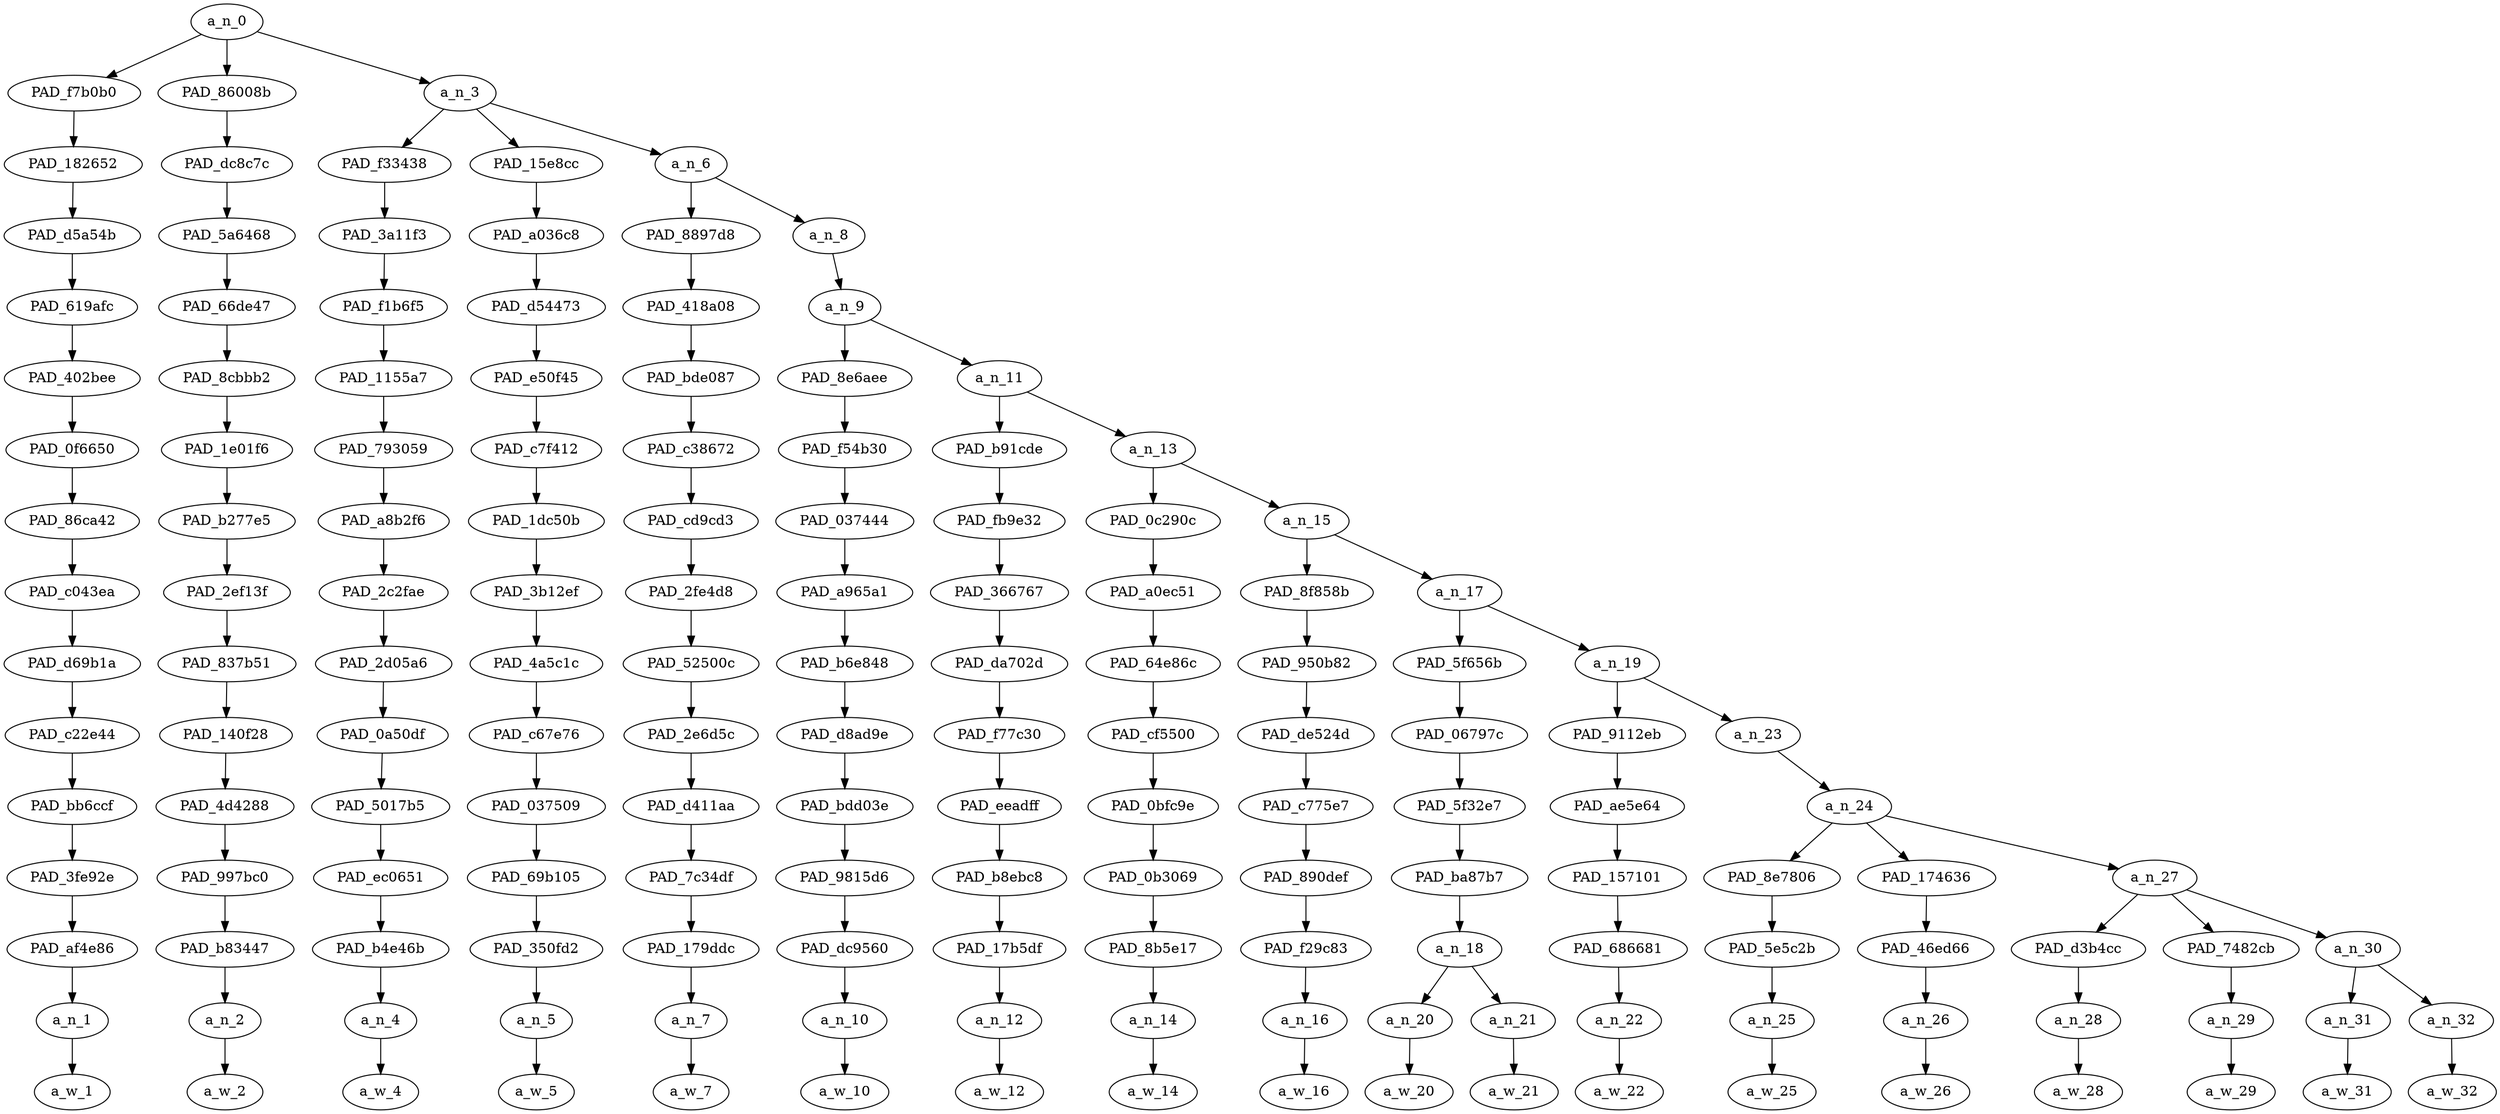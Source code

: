 strict digraph "" {
	a_n_0	[div_dir=1,
		index=0,
		level=15,
		pos="1.447386188271605,15!",
		text_span="[0, 1, 2, 3, 4, 5, 6, 7, 8, 9, 10, 11, 12, 13, 14, 15, 16, 17]",
		value=0.99999999];
	PAD_f7b0b0	[div_dir=1,
		index=0,
		level=14,
		pos="0.0,14!",
		text_span="[0]",
		value=0.04217208];
	a_n_0 -> PAD_f7b0b0;
	PAD_86008b	[div_dir=-1,
		index=1,
		level=14,
		pos="1.0,14!",
		text_span="[1]",
		value=0.04243067];
	a_n_0 -> PAD_86008b;
	a_n_3	[div_dir=1,
		index=2,
		level=14,
		pos="3.342158564814815,14!",
		text_span="[2, 3, 4, 5, 6, 7, 8, 9, 10, 11, 12, 13, 14, 15, 16, 17]",
		value=0.91534727];
	a_n_0 -> a_n_3;
	PAD_182652	[div_dir=1,
		index=0,
		level=13,
		pos="0.0,13!",
		text_span="[0]",
		value=0.04217208];
	PAD_f7b0b0 -> PAD_182652;
	PAD_d5a54b	[div_dir=1,
		index=0,
		level=12,
		pos="0.0,12!",
		text_span="[0]",
		value=0.04217208];
	PAD_182652 -> PAD_d5a54b;
	PAD_619afc	[div_dir=1,
		index=0,
		level=11,
		pos="0.0,11!",
		text_span="[0]",
		value=0.04217208];
	PAD_d5a54b -> PAD_619afc;
	PAD_402bee	[div_dir=1,
		index=0,
		level=10,
		pos="0.0,10!",
		text_span="[0]",
		value=0.04217208];
	PAD_619afc -> PAD_402bee;
	PAD_0f6650	[div_dir=1,
		index=0,
		level=9,
		pos="0.0,9!",
		text_span="[0]",
		value=0.04217208];
	PAD_402bee -> PAD_0f6650;
	PAD_86ca42	[div_dir=1,
		index=0,
		level=8,
		pos="0.0,8!",
		text_span="[0]",
		value=0.04217208];
	PAD_0f6650 -> PAD_86ca42;
	PAD_c043ea	[div_dir=1,
		index=0,
		level=7,
		pos="0.0,7!",
		text_span="[0]",
		value=0.04217208];
	PAD_86ca42 -> PAD_c043ea;
	PAD_d69b1a	[div_dir=1,
		index=0,
		level=6,
		pos="0.0,6!",
		text_span="[0]",
		value=0.04217208];
	PAD_c043ea -> PAD_d69b1a;
	PAD_c22e44	[div_dir=1,
		index=0,
		level=5,
		pos="0.0,5!",
		text_span="[0]",
		value=0.04217208];
	PAD_d69b1a -> PAD_c22e44;
	PAD_bb6ccf	[div_dir=1,
		index=0,
		level=4,
		pos="0.0,4!",
		text_span="[0]",
		value=0.04217208];
	PAD_c22e44 -> PAD_bb6ccf;
	PAD_3fe92e	[div_dir=1,
		index=0,
		level=3,
		pos="0.0,3!",
		text_span="[0]",
		value=0.04217208];
	PAD_bb6ccf -> PAD_3fe92e;
	PAD_af4e86	[div_dir=1,
		index=0,
		level=2,
		pos="0.0,2!",
		text_span="[0]",
		value=0.04217208];
	PAD_3fe92e -> PAD_af4e86;
	a_n_1	[div_dir=1,
		index=0,
		level=1,
		pos="0.0,1!",
		text_span="[0]",
		value=0.04217208];
	PAD_af4e86 -> a_n_1;
	a_w_1	[div_dir=0,
		index=0,
		level=0,
		pos="0,0!",
		text_span="[0]",
		value="<user>"];
	a_n_1 -> a_w_1;
	PAD_dc8c7c	[div_dir=-1,
		index=1,
		level=13,
		pos="1.0,13!",
		text_span="[1]",
		value=0.04243067];
	PAD_86008b -> PAD_dc8c7c;
	PAD_5a6468	[div_dir=-1,
		index=1,
		level=12,
		pos="1.0,12!",
		text_span="[1]",
		value=0.04243067];
	PAD_dc8c7c -> PAD_5a6468;
	PAD_66de47	[div_dir=-1,
		index=1,
		level=11,
		pos="1.0,11!",
		text_span="[1]",
		value=0.04243067];
	PAD_5a6468 -> PAD_66de47;
	PAD_8cbbb2	[div_dir=-1,
		index=1,
		level=10,
		pos="1.0,10!",
		text_span="[1]",
		value=0.04243067];
	PAD_66de47 -> PAD_8cbbb2;
	PAD_1e01f6	[div_dir=-1,
		index=1,
		level=9,
		pos="1.0,9!",
		text_span="[1]",
		value=0.04243067];
	PAD_8cbbb2 -> PAD_1e01f6;
	PAD_b277e5	[div_dir=-1,
		index=1,
		level=8,
		pos="1.0,8!",
		text_span="[1]",
		value=0.04243067];
	PAD_1e01f6 -> PAD_b277e5;
	PAD_2ef13f	[div_dir=-1,
		index=1,
		level=7,
		pos="1.0,7!",
		text_span="[1]",
		value=0.04243067];
	PAD_b277e5 -> PAD_2ef13f;
	PAD_837b51	[div_dir=-1,
		index=1,
		level=6,
		pos="1.0,6!",
		text_span="[1]",
		value=0.04243067];
	PAD_2ef13f -> PAD_837b51;
	PAD_140f28	[div_dir=-1,
		index=1,
		level=5,
		pos="1.0,5!",
		text_span="[1]",
		value=0.04243067];
	PAD_837b51 -> PAD_140f28;
	PAD_4d4288	[div_dir=-1,
		index=1,
		level=4,
		pos="1.0,4!",
		text_span="[1]",
		value=0.04243067];
	PAD_140f28 -> PAD_4d4288;
	PAD_997bc0	[div_dir=-1,
		index=1,
		level=3,
		pos="1.0,3!",
		text_span="[1]",
		value=0.04243067];
	PAD_4d4288 -> PAD_997bc0;
	PAD_b83447	[div_dir=-1,
		index=1,
		level=2,
		pos="1.0,2!",
		text_span="[1]",
		value=0.04243067];
	PAD_997bc0 -> PAD_b83447;
	a_n_2	[div_dir=-1,
		index=1,
		level=1,
		pos="1.0,1!",
		text_span="[1]",
		value=0.04243067];
	PAD_b83447 -> a_n_2;
	a_w_2	[div_dir=0,
		index=1,
		level=0,
		pos="1,0!",
		text_span="[1]",
		value=i];
	a_n_2 -> a_w_2;
	PAD_f33438	[div_dir=-1,
		index=2,
		level=13,
		pos="2.0,13!",
		text_span="[2]",
		value=0.03962478];
	a_n_3 -> PAD_f33438;
	PAD_15e8cc	[div_dir=1,
		index=3,
		level=13,
		pos="3.0,13!",
		text_span="[3]",
		value=0.03433724];
	a_n_3 -> PAD_15e8cc;
	a_n_6	[div_dir=1,
		index=4,
		level=13,
		pos="5.026475694444445,13!",
		text_span="[4, 5, 6, 7, 8, 9, 10, 11, 12, 13, 14, 15, 16, 17]",
		value=0.84134493];
	a_n_3 -> a_n_6;
	PAD_3a11f3	[div_dir=-1,
		index=2,
		level=12,
		pos="2.0,12!",
		text_span="[2]",
		value=0.03962478];
	PAD_f33438 -> PAD_3a11f3;
	PAD_f1b6f5	[div_dir=-1,
		index=2,
		level=11,
		pos="2.0,11!",
		text_span="[2]",
		value=0.03962478];
	PAD_3a11f3 -> PAD_f1b6f5;
	PAD_1155a7	[div_dir=-1,
		index=2,
		level=10,
		pos="2.0,10!",
		text_span="[2]",
		value=0.03962478];
	PAD_f1b6f5 -> PAD_1155a7;
	PAD_793059	[div_dir=-1,
		index=2,
		level=9,
		pos="2.0,9!",
		text_span="[2]",
		value=0.03962478];
	PAD_1155a7 -> PAD_793059;
	PAD_a8b2f6	[div_dir=-1,
		index=2,
		level=8,
		pos="2.0,8!",
		text_span="[2]",
		value=0.03962478];
	PAD_793059 -> PAD_a8b2f6;
	PAD_2c2fae	[div_dir=-1,
		index=2,
		level=7,
		pos="2.0,7!",
		text_span="[2]",
		value=0.03962478];
	PAD_a8b2f6 -> PAD_2c2fae;
	PAD_2d05a6	[div_dir=-1,
		index=2,
		level=6,
		pos="2.0,6!",
		text_span="[2]",
		value=0.03962478];
	PAD_2c2fae -> PAD_2d05a6;
	PAD_0a50df	[div_dir=-1,
		index=2,
		level=5,
		pos="2.0,5!",
		text_span="[2]",
		value=0.03962478];
	PAD_2d05a6 -> PAD_0a50df;
	PAD_5017b5	[div_dir=-1,
		index=2,
		level=4,
		pos="2.0,4!",
		text_span="[2]",
		value=0.03962478];
	PAD_0a50df -> PAD_5017b5;
	PAD_ec0651	[div_dir=-1,
		index=2,
		level=3,
		pos="2.0,3!",
		text_span="[2]",
		value=0.03962478];
	PAD_5017b5 -> PAD_ec0651;
	PAD_b4e46b	[div_dir=-1,
		index=2,
		level=2,
		pos="2.0,2!",
		text_span="[2]",
		value=0.03962478];
	PAD_ec0651 -> PAD_b4e46b;
	a_n_4	[div_dir=-1,
		index=2,
		level=1,
		pos="2.0,1!",
		text_span="[2]",
		value=0.03962478];
	PAD_b4e46b -> a_n_4;
	a_w_4	[div_dir=0,
		index=2,
		level=0,
		pos="2,0!",
		text_span="[2]",
		value=do];
	a_n_4 -> a_w_4;
	PAD_a036c8	[div_dir=1,
		index=3,
		level=12,
		pos="3.0,12!",
		text_span="[3]",
		value=0.03433724];
	PAD_15e8cc -> PAD_a036c8;
	PAD_d54473	[div_dir=1,
		index=3,
		level=11,
		pos="3.0,11!",
		text_span="[3]",
		value=0.03433724];
	PAD_a036c8 -> PAD_d54473;
	PAD_e50f45	[div_dir=1,
		index=3,
		level=10,
		pos="3.0,10!",
		text_span="[3]",
		value=0.03433724];
	PAD_d54473 -> PAD_e50f45;
	PAD_c7f412	[div_dir=1,
		index=3,
		level=9,
		pos="3.0,9!",
		text_span="[3]",
		value=0.03433724];
	PAD_e50f45 -> PAD_c7f412;
	PAD_1dc50b	[div_dir=1,
		index=3,
		level=8,
		pos="3.0,8!",
		text_span="[3]",
		value=0.03433724];
	PAD_c7f412 -> PAD_1dc50b;
	PAD_3b12ef	[div_dir=1,
		index=3,
		level=7,
		pos="3.0,7!",
		text_span="[3]",
		value=0.03433724];
	PAD_1dc50b -> PAD_3b12ef;
	PAD_4a5c1c	[div_dir=1,
		index=3,
		level=6,
		pos="3.0,6!",
		text_span="[3]",
		value=0.03433724];
	PAD_3b12ef -> PAD_4a5c1c;
	PAD_c67e76	[div_dir=1,
		index=3,
		level=5,
		pos="3.0,5!",
		text_span="[3]",
		value=0.03433724];
	PAD_4a5c1c -> PAD_c67e76;
	PAD_037509	[div_dir=1,
		index=3,
		level=4,
		pos="3.0,4!",
		text_span="[3]",
		value=0.03433724];
	PAD_c67e76 -> PAD_037509;
	PAD_69b105	[div_dir=1,
		index=3,
		level=3,
		pos="3.0,3!",
		text_span="[3]",
		value=0.03433724];
	PAD_037509 -> PAD_69b105;
	PAD_350fd2	[div_dir=1,
		index=3,
		level=2,
		pos="3.0,2!",
		text_span="[3]",
		value=0.03433724];
	PAD_69b105 -> PAD_350fd2;
	a_n_5	[div_dir=1,
		index=3,
		level=1,
		pos="3.0,1!",
		text_span="[3]",
		value=0.03433724];
	PAD_350fd2 -> a_n_5;
	a_w_5	[div_dir=0,
		index=3,
		level=0,
		pos="3,0!",
		text_span="[3]",
		value=not];
	a_n_5 -> a_w_5;
	PAD_8897d8	[div_dir=-1,
		index=4,
		level=12,
		pos="4.0,12!",
		text_span="[4]",
		value=0.03910729];
	a_n_6 -> PAD_8897d8;
	a_n_8	[div_dir=1,
		index=5,
		level=12,
		pos="6.052951388888889,12!",
		text_span="[5, 6, 7, 8, 9, 10, 11, 12, 13, 14, 15, 16, 17]",
		value=0.80219250];
	a_n_6 -> a_n_8;
	PAD_418a08	[div_dir=-1,
		index=4,
		level=11,
		pos="4.0,11!",
		text_span="[4]",
		value=0.03910729];
	PAD_8897d8 -> PAD_418a08;
	PAD_bde087	[div_dir=-1,
		index=4,
		level=10,
		pos="4.0,10!",
		text_span="[4]",
		value=0.03910729];
	PAD_418a08 -> PAD_bde087;
	PAD_c38672	[div_dir=-1,
		index=4,
		level=9,
		pos="4.0,9!",
		text_span="[4]",
		value=0.03910729];
	PAD_bde087 -> PAD_c38672;
	PAD_cd9cd3	[div_dir=-1,
		index=4,
		level=8,
		pos="4.0,8!",
		text_span="[4]",
		value=0.03910729];
	PAD_c38672 -> PAD_cd9cd3;
	PAD_2fe4d8	[div_dir=-1,
		index=4,
		level=7,
		pos="4.0,7!",
		text_span="[4]",
		value=0.03910729];
	PAD_cd9cd3 -> PAD_2fe4d8;
	PAD_52500c	[div_dir=-1,
		index=4,
		level=6,
		pos="4.0,6!",
		text_span="[4]",
		value=0.03910729];
	PAD_2fe4d8 -> PAD_52500c;
	PAD_2e6d5c	[div_dir=-1,
		index=4,
		level=5,
		pos="4.0,5!",
		text_span="[4]",
		value=0.03910729];
	PAD_52500c -> PAD_2e6d5c;
	PAD_d411aa	[div_dir=-1,
		index=4,
		level=4,
		pos="4.0,4!",
		text_span="[4]",
		value=0.03910729];
	PAD_2e6d5c -> PAD_d411aa;
	PAD_7c34df	[div_dir=-1,
		index=4,
		level=3,
		pos="4.0,3!",
		text_span="[4]",
		value=0.03910729];
	PAD_d411aa -> PAD_7c34df;
	PAD_179ddc	[div_dir=-1,
		index=4,
		level=2,
		pos="4.0,2!",
		text_span="[4]",
		value=0.03910729];
	PAD_7c34df -> PAD_179ddc;
	a_n_7	[div_dir=-1,
		index=4,
		level=1,
		pos="4.0,1!",
		text_span="[4]",
		value=0.03910729];
	PAD_179ddc -> a_n_7;
	a_w_7	[div_dir=0,
		index=4,
		level=0,
		pos="4,0!",
		text_span="[4]",
		value=think];
	a_n_7 -> a_w_7;
	a_n_9	[div_dir=1,
		index=5,
		level=11,
		pos="6.052951388888889,11!",
		text_span="[5, 6, 7, 8, 9, 10, 11, 12, 13, 14, 15, 16, 17]",
		value=0.80211601];
	a_n_8 -> a_n_9;
	PAD_8e6aee	[div_dir=-1,
		index=5,
		level=10,
		pos="5.0,10!",
		text_span="[5]",
		value=0.03655713];
	a_n_9 -> PAD_8e6aee;
	a_n_11	[div_dir=1,
		index=6,
		level=10,
		pos="7.105902777777778,10!",
		text_span="[6, 7, 8, 9, 10, 11, 12, 13, 14, 15, 16, 17]",
		value=0.76548238];
	a_n_9 -> a_n_11;
	PAD_f54b30	[div_dir=-1,
		index=5,
		level=9,
		pos="5.0,9!",
		text_span="[5]",
		value=0.03655713];
	PAD_8e6aee -> PAD_f54b30;
	PAD_037444	[div_dir=-1,
		index=5,
		level=8,
		pos="5.0,8!",
		text_span="[5]",
		value=0.03655713];
	PAD_f54b30 -> PAD_037444;
	PAD_a965a1	[div_dir=-1,
		index=5,
		level=7,
		pos="5.0,7!",
		text_span="[5]",
		value=0.03655713];
	PAD_037444 -> PAD_a965a1;
	PAD_b6e848	[div_dir=-1,
		index=5,
		level=6,
		pos="5.0,6!",
		text_span="[5]",
		value=0.03655713];
	PAD_a965a1 -> PAD_b6e848;
	PAD_d8ad9e	[div_dir=-1,
		index=5,
		level=5,
		pos="5.0,5!",
		text_span="[5]",
		value=0.03655713];
	PAD_b6e848 -> PAD_d8ad9e;
	PAD_bdd03e	[div_dir=-1,
		index=5,
		level=4,
		pos="5.0,4!",
		text_span="[5]",
		value=0.03655713];
	PAD_d8ad9e -> PAD_bdd03e;
	PAD_9815d6	[div_dir=-1,
		index=5,
		level=3,
		pos="5.0,3!",
		text_span="[5]",
		value=0.03655713];
	PAD_bdd03e -> PAD_9815d6;
	PAD_dc9560	[div_dir=-1,
		index=5,
		level=2,
		pos="5.0,2!",
		text_span="[5]",
		value=0.03655713];
	PAD_9815d6 -> PAD_dc9560;
	a_n_10	[div_dir=-1,
		index=5,
		level=1,
		pos="5.0,1!",
		text_span="[5]",
		value=0.03655713];
	PAD_dc9560 -> a_n_10;
	a_w_10	[div_dir=0,
		index=5,
		level=0,
		pos="5,0!",
		text_span="[5]",
		value=i1];
	a_n_10 -> a_w_10;
	PAD_b91cde	[div_dir=-1,
		index=6,
		level=9,
		pos="6.0,9!",
		text_span="[6]",
		value=0.03301261];
	a_n_11 -> PAD_b91cde;
	a_n_13	[div_dir=1,
		index=7,
		level=9,
		pos="8.211805555555555,9!",
		text_span="[7, 8, 9, 10, 11, 12, 13, 14, 15, 16, 17]",
		value=0.73234260];
	a_n_11 -> a_n_13;
	PAD_fb9e32	[div_dir=-1,
		index=6,
		level=8,
		pos="6.0,8!",
		text_span="[6]",
		value=0.03301261];
	PAD_b91cde -> PAD_fb9e32;
	PAD_366767	[div_dir=-1,
		index=6,
		level=7,
		pos="6.0,7!",
		text_span="[6]",
		value=0.03301261];
	PAD_fb9e32 -> PAD_366767;
	PAD_da702d	[div_dir=-1,
		index=6,
		level=6,
		pos="6.0,6!",
		text_span="[6]",
		value=0.03301261];
	PAD_366767 -> PAD_da702d;
	PAD_f77c30	[div_dir=-1,
		index=6,
		level=5,
		pos="6.0,5!",
		text_span="[6]",
		value=0.03301261];
	PAD_da702d -> PAD_f77c30;
	PAD_eeadff	[div_dir=-1,
		index=6,
		level=4,
		pos="6.0,4!",
		text_span="[6]",
		value=0.03301261];
	PAD_f77c30 -> PAD_eeadff;
	PAD_b8ebc8	[div_dir=-1,
		index=6,
		level=3,
		pos="6.0,3!",
		text_span="[6]",
		value=0.03301261];
	PAD_eeadff -> PAD_b8ebc8;
	PAD_17b5df	[div_dir=-1,
		index=6,
		level=2,
		pos="6.0,2!",
		text_span="[6]",
		value=0.03301261];
	PAD_b8ebc8 -> PAD_17b5df;
	a_n_12	[div_dir=-1,
		index=6,
		level=1,
		pos="6.0,1!",
		text_span="[6]",
		value=0.03301261];
	PAD_17b5df -> a_n_12;
	a_w_12	[div_dir=0,
		index=6,
		level=0,
		pos="6,0!",
		text_span="[6]",
		value=would];
	a_n_12 -> a_w_12;
	PAD_0c290c	[div_dir=-1,
		index=7,
		level=8,
		pos="7.0,8!",
		text_span="[7]",
		value=0.04283698];
	a_n_13 -> PAD_0c290c;
	a_n_15	[div_dir=1,
		index=8,
		level=8,
		pos="9.42361111111111,8!",
		text_span="[8, 9, 10, 11, 12, 13, 14, 15, 16, 17]",
		value=0.68936953];
	a_n_13 -> a_n_15;
	PAD_a0ec51	[div_dir=-1,
		index=7,
		level=7,
		pos="7.0,7!",
		text_span="[7]",
		value=0.04283698];
	PAD_0c290c -> PAD_a0ec51;
	PAD_64e86c	[div_dir=-1,
		index=7,
		level=6,
		pos="7.0,6!",
		text_span="[7]",
		value=0.04283698];
	PAD_a0ec51 -> PAD_64e86c;
	PAD_cf5500	[div_dir=-1,
		index=7,
		level=5,
		pos="7.0,5!",
		text_span="[7]",
		value=0.04283698];
	PAD_64e86c -> PAD_cf5500;
	PAD_0bfc9e	[div_dir=-1,
		index=7,
		level=4,
		pos="7.0,4!",
		text_span="[7]",
		value=0.04283698];
	PAD_cf5500 -> PAD_0bfc9e;
	PAD_0b3069	[div_dir=-1,
		index=7,
		level=3,
		pos="7.0,3!",
		text_span="[7]",
		value=0.04283698];
	PAD_0bfc9e -> PAD_0b3069;
	PAD_8b5e17	[div_dir=-1,
		index=7,
		level=2,
		pos="7.0,2!",
		text_span="[7]",
		value=0.04283698];
	PAD_0b3069 -> PAD_8b5e17;
	a_n_14	[div_dir=-1,
		index=7,
		level=1,
		pos="7.0,1!",
		text_span="[7]",
		value=0.04283698];
	PAD_8b5e17 -> a_n_14;
	a_w_14	[div_dir=0,
		index=7,
		level=0,
		pos="7,0!",
		text_span="[7]",
		value=stay];
	a_n_14 -> a_w_14;
	PAD_8f858b	[div_dir=1,
		index=8,
		level=7,
		pos="8.0,7!",
		text_span="[8]",
		value=0.04029785];
	a_n_15 -> PAD_8f858b;
	a_n_17	[div_dir=1,
		index=9,
		level=7,
		pos="10.847222222222221,7!",
		text_span="[9, 10, 11, 12, 13, 14, 15, 16, 17]",
		value=0.64889276];
	a_n_15 -> a_n_17;
	PAD_950b82	[div_dir=1,
		index=8,
		level=6,
		pos="8.0,6!",
		text_span="[8]",
		value=0.04029785];
	PAD_8f858b -> PAD_950b82;
	PAD_de524d	[div_dir=1,
		index=8,
		level=5,
		pos="8.0,5!",
		text_span="[8]",
		value=0.04029785];
	PAD_950b82 -> PAD_de524d;
	PAD_c775e7	[div_dir=1,
		index=8,
		level=4,
		pos="8.0,4!",
		text_span="[8]",
		value=0.04029785];
	PAD_de524d -> PAD_c775e7;
	PAD_890def	[div_dir=1,
		index=8,
		level=3,
		pos="8.0,3!",
		text_span="[8]",
		value=0.04029785];
	PAD_c775e7 -> PAD_890def;
	PAD_f29c83	[div_dir=1,
		index=8,
		level=2,
		pos="8.0,2!",
		text_span="[8]",
		value=0.04029785];
	PAD_890def -> PAD_f29c83;
	a_n_16	[div_dir=1,
		index=8,
		level=1,
		pos="8.0,1!",
		text_span="[8]",
		value=0.04029785];
	PAD_f29c83 -> a_n_16;
	a_w_16	[div_dir=0,
		index=8,
		level=0,
		pos="8,0!",
		text_span="[8]",
		value=with];
	a_n_16 -> a_w_16;
	PAD_5f656b	[div_dir=1,
		index=9,
		level=6,
		pos="9.5,6!",
		text_span="[9, 10]",
		value=0.15744753];
	a_n_17 -> PAD_5f656b;
	a_n_19	[div_dir=-1,
		index=10,
		level=6,
		pos="12.194444444444443,6!",
		text_span="[11, 12, 13, 14, 15, 16, 17]",
		value=0.49131139];
	a_n_17 -> a_n_19;
	PAD_06797c	[div_dir=1,
		index=9,
		level=5,
		pos="9.5,5!",
		text_span="[9, 10]",
		value=0.15744753];
	PAD_5f656b -> PAD_06797c;
	PAD_5f32e7	[div_dir=1,
		index=9,
		level=4,
		pos="9.5,4!",
		text_span="[9, 10]",
		value=0.15744753];
	PAD_06797c -> PAD_5f32e7;
	PAD_ba87b7	[div_dir=1,
		index=9,
		level=3,
		pos="9.5,3!",
		text_span="[9, 10]",
		value=0.15744753];
	PAD_5f32e7 -> PAD_ba87b7;
	a_n_18	[div_dir=1,
		index=9,
		level=2,
		pos="9.5,2!",
		text_span="[9, 10]",
		value=0.15744753];
	PAD_ba87b7 -> a_n_18;
	a_n_20	[div_dir=1,
		index=9,
		level=1,
		pos="9.0,1!",
		text_span="[9]",
		value=0.05927061];
	a_n_18 -> a_n_20;
	a_n_21	[div_dir=1,
		index=10,
		level=1,
		pos="10.0,1!",
		text_span="[10]",
		value=0.09778432];
	a_n_18 -> a_n_21;
	a_w_20	[div_dir=0,
		index=9,
		level=0,
		pos="9,0!",
		text_span="[9]",
		value=a];
	a_n_20 -> a_w_20;
	a_w_21	[div_dir=0,
		index=10,
		level=0,
		pos="10,0!",
		text_span="[10]",
		value=men];
	a_n_21 -> a_w_21;
	PAD_9112eb	[div_dir=-1,
		index=10,
		level=5,
		pos="11.0,5!",
		text_span="[11]",
		value=0.05391655];
	a_n_19 -> PAD_9112eb;
	a_n_23	[div_dir=1,
		index=11,
		level=5,
		pos="13.388888888888888,5!",
		text_span="[12, 13, 14, 15, 16, 17]",
		value=0.43733432];
	a_n_19 -> a_n_23;
	PAD_ae5e64	[div_dir=-1,
		index=10,
		level=4,
		pos="11.0,4!",
		text_span="[11]",
		value=0.05391655];
	PAD_9112eb -> PAD_ae5e64;
	PAD_157101	[div_dir=-1,
		index=10,
		level=3,
		pos="11.0,3!",
		text_span="[11]",
		value=0.05391655];
	PAD_ae5e64 -> PAD_157101;
	PAD_686681	[div_dir=-1,
		index=10,
		level=2,
		pos="11.0,2!",
		text_span="[11]",
		value=0.05391655];
	PAD_157101 -> PAD_686681;
	a_n_22	[div_dir=-1,
		index=11,
		level=1,
		pos="11.0,1!",
		text_span="[11]",
		value=0.05391655];
	PAD_686681 -> a_n_22;
	a_w_22	[div_dir=0,
		index=11,
		level=0,
		pos="11,0!",
		text_span="[11]",
		value=who];
	a_n_22 -> a_w_22;
	a_n_24	[div_dir=1,
		index=11,
		level=4,
		pos="13.388888888888888,4!",
		text_span="[12, 13, 14, 15, 16, 17]",
		value=0.43733120];
	a_n_23 -> a_n_24;
	PAD_8e7806	[div_dir=-1,
		index=11,
		level=3,
		pos="12.0,3!",
		text_span="[12]",
		value=0.11976420];
	a_n_24 -> PAD_8e7806;
	PAD_174636	[div_dir=-1,
		index=12,
		level=3,
		pos="13.0,3!",
		text_span="[13]",
		value=0.04671982];
	a_n_24 -> PAD_174636;
	a_n_27	[div_dir=1,
		index=13,
		level=3,
		pos="15.166666666666666,3!",
		text_span="[14, 15, 16, 17]",
		value=0.27084406];
	a_n_24 -> a_n_27;
	PAD_5e5c2b	[div_dir=-1,
		index=11,
		level=2,
		pos="12.0,2!",
		text_span="[12]",
		value=0.11976420];
	PAD_8e7806 -> PAD_5e5c2b;
	a_n_25	[div_dir=-1,
		index=12,
		level=1,
		pos="12.0,1!",
		text_span="[12]",
		value=0.11976420];
	PAD_5e5c2b -> a_n_25;
	a_w_25	[div_dir=0,
		index=12,
		level=0,
		pos="12,0!",
		text_span="[12]",
		value=raped];
	a_n_25 -> a_w_25;
	PAD_46ed66	[div_dir=-1,
		index=12,
		level=2,
		pos="13.0,2!",
		text_span="[13]",
		value=0.04671982];
	PAD_174636 -> PAD_46ed66;
	a_n_26	[div_dir=-1,
		index=13,
		level=1,
		pos="13.0,1!",
		text_span="[13]",
		value=0.04671982];
	PAD_46ed66 -> a_n_26;
	a_w_26	[div_dir=0,
		index=13,
		level=0,
		pos="13,0!",
		text_span="[13]",
		value=and];
	a_n_26 -> a_w_26;
	PAD_d3b4cc	[div_dir=1,
		index=13,
		level=2,
		pos="14.0,2!",
		text_span="[14]",
		value=0.04077246];
	a_n_27 -> PAD_d3b4cc;
	PAD_7482cb	[div_dir=1,
		index=14,
		level=2,
		pos="15.0,2!",
		text_span="[15]",
		value=0.06508612];
	a_n_27 -> PAD_7482cb;
	a_n_30	[div_dir=-1,
		index=15,
		level=2,
		pos="16.5,2!",
		text_span="[16, 17]",
		value=0.16485142];
	a_n_27 -> a_n_30;
	a_n_28	[div_dir=1,
		index=14,
		level=1,
		pos="14.0,1!",
		text_span="[14]",
		value=0.04077246];
	PAD_d3b4cc -> a_n_28;
	a_w_28	[div_dir=0,
		index=14,
		level=0,
		pos="14,0!",
		text_span="[14]",
		value=took];
	a_n_28 -> a_w_28;
	a_n_29	[div_dir=1,
		index=15,
		level=1,
		pos="15.0,1!",
		text_span="[15]",
		value=0.06508612];
	PAD_7482cb -> a_n_29;
	a_w_29	[div_dir=0,
		index=15,
		level=0,
		pos="15,0!",
		text_span="[15]",
		value=advantage];
	a_n_29 -> a_w_29;
	a_n_31	[div_dir=1,
		index=16,
		level=1,
		pos="16.0,1!",
		text_span="[16]",
		value=0.04256876];
	a_n_30 -> a_n_31;
	a_n_32	[div_dir=-1,
		index=17,
		level=1,
		pos="17.0,1!",
		text_span="[17]",
		value=0.12217826];
	a_n_30 -> a_n_32;
	a_w_31	[div_dir=0,
		index=16,
		level=0,
		pos="16,0!",
		text_span="[16]",
		value=of];
	a_n_31 -> a_w_31;
	a_w_32	[div_dir=0,
		index=17,
		level=0,
		pos="17,0!",
		text_span="[17]",
		value=woman];
	a_n_32 -> a_w_32;
}

